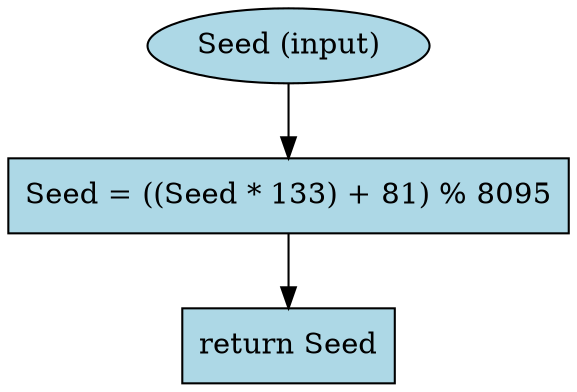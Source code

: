 digraph RandomInteger_DFG {
    node [shape=ellipse, style=filled, fillcolor=lightblue];
    Seed_in [label="Seed (input)"];
    node [shape=box];
    op_calc [label="Seed = ((Seed * 133) + 81) % 8095"];
    op_return [label="return Seed"];
    Seed_in -> op_calc;
    op_calc -> op_return;
}